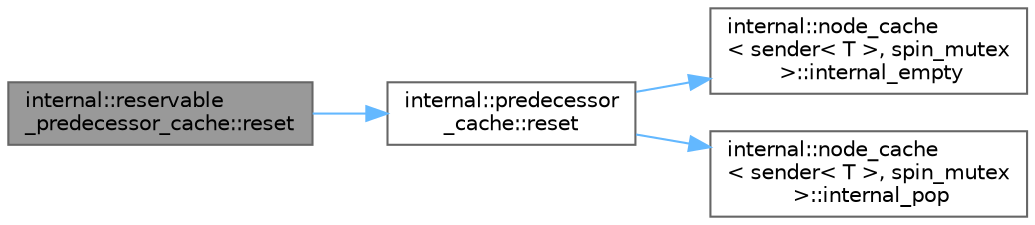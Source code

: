 digraph "internal::reservable_predecessor_cache::reset"
{
 // LATEX_PDF_SIZE
  bgcolor="transparent";
  edge [fontname=Helvetica,fontsize=10,labelfontname=Helvetica,labelfontsize=10];
  node [fontname=Helvetica,fontsize=10,shape=box,height=0.2,width=0.4];
  rankdir="LR";
  Node1 [id="Node000001",label="internal::reservable\l_predecessor_cache::reset",height=0.2,width=0.4,color="gray40", fillcolor="grey60", style="filled", fontcolor="black",tooltip=" "];
  Node1 -> Node2 [id="edge1_Node000001_Node000002",color="steelblue1",style="solid",tooltip=" "];
  Node2 [id="Node000002",label="internal::predecessor\l_cache::reset",height=0.2,width=0.4,color="grey40", fillcolor="white", style="filled",URL="$classinternal_1_1predecessor__cache.html#ac78f563e519cd5b07c1d5f8ab3464cfd",tooltip=" "];
  Node2 -> Node3 [id="edge2_Node000002_Node000003",color="steelblue1",style="solid",tooltip=" "];
  Node3 [id="Node000003",label="internal::node_cache\l\< sender\< T \>, spin_mutex\l \>::internal_empty",height=0.2,width=0.4,color="grey40", fillcolor="white", style="filled",URL="$classinternal_1_1node__cache.html#aaeb97ee69e8bc4e26246d2bddf0e1d93",tooltip=" "];
  Node2 -> Node4 [id="edge3_Node000002_Node000004",color="steelblue1",style="solid",tooltip=" "];
  Node4 [id="Node000004",label="internal::node_cache\l\< sender\< T \>, spin_mutex\l \>::internal_pop",height=0.2,width=0.4,color="grey40", fillcolor="white", style="filled",URL="$classinternal_1_1node__cache.html#a3b02542afa33eb50f2ce9536ac6e3d2d",tooltip=" "];
}
